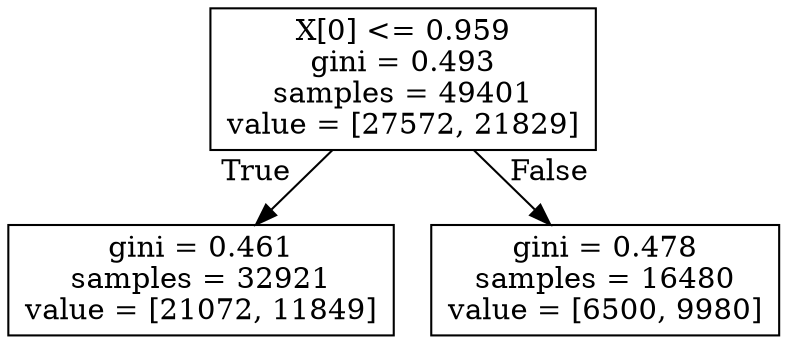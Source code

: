 digraph Tree {
node [shape=box] ;
0 [label="X[0] <= 0.959\ngini = 0.493\nsamples = 49401\nvalue = [27572, 21829]"] ;
1 [label="gini = 0.461\nsamples = 32921\nvalue = [21072, 11849]"] ;
0 -> 1 [labeldistance=2.5, labelangle=45, headlabel="True"] ;
2 [label="gini = 0.478\nsamples = 16480\nvalue = [6500, 9980]"] ;
0 -> 2 [labeldistance=2.5, labelangle=-45, headlabel="False"] ;
}